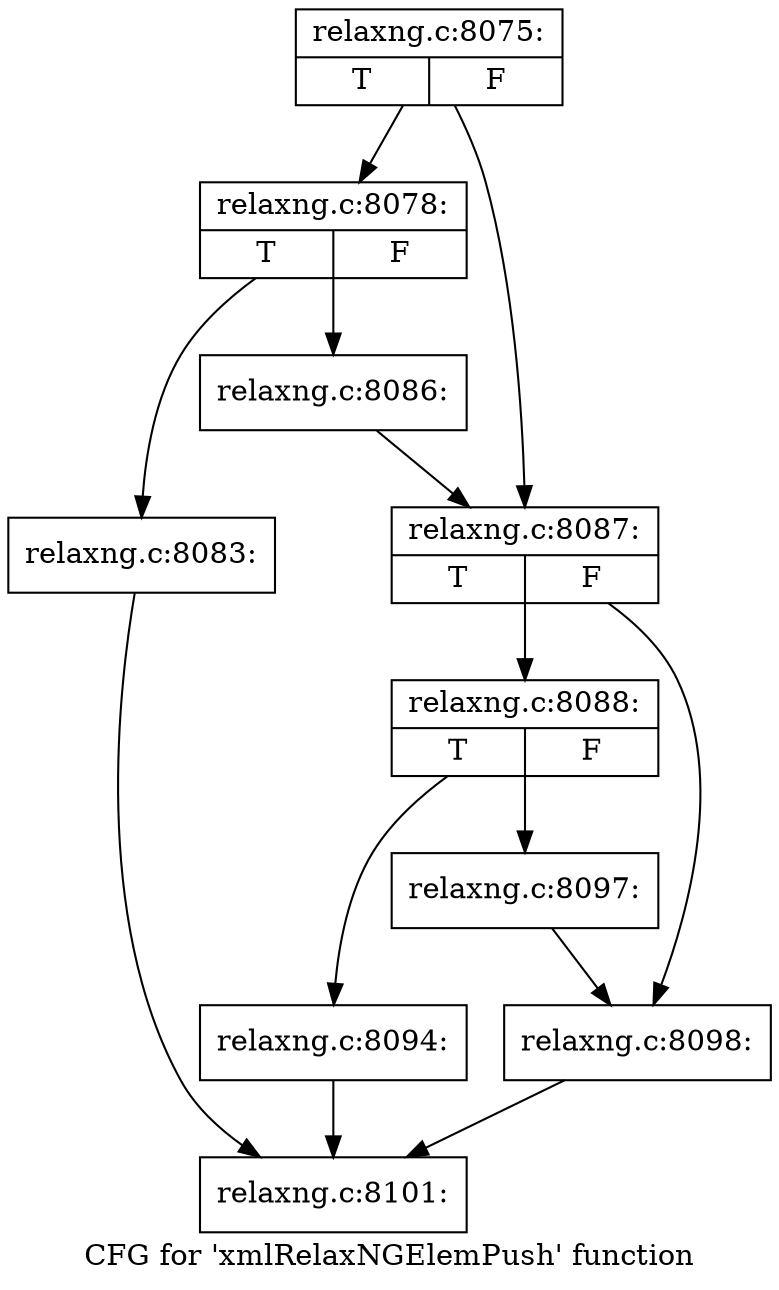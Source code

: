 digraph "CFG for 'xmlRelaxNGElemPush' function" {
	label="CFG for 'xmlRelaxNGElemPush' function";

	Node0x3f65c40 [shape=record,label="{relaxng.c:8075:|{<s0>T|<s1>F}}"];
	Node0x3f65c40 -> Node0x3f66740;
	Node0x3f65c40 -> Node0x3f66790;
	Node0x3f66740 [shape=record,label="{relaxng.c:8078:|{<s0>T|<s1>F}}"];
	Node0x3f66740 -> Node0x3f67b30;
	Node0x3f66740 -> Node0x3f67b80;
	Node0x3f67b30 [shape=record,label="{relaxng.c:8083:}"];
	Node0x3f67b30 -> Node0x3f666f0;
	Node0x3f67b80 [shape=record,label="{relaxng.c:8086:}"];
	Node0x3f67b80 -> Node0x3f66790;
	Node0x3f66790 [shape=record,label="{relaxng.c:8087:|{<s0>T|<s1>F}}"];
	Node0x3f66790 -> Node0x3f684c0;
	Node0x3f66790 -> Node0x3f68510;
	Node0x3f684c0 [shape=record,label="{relaxng.c:8088:|{<s0>T|<s1>F}}"];
	Node0x3f684c0 -> Node0x3f69740;
	Node0x3f684c0 -> Node0x3f69790;
	Node0x3f69740 [shape=record,label="{relaxng.c:8094:}"];
	Node0x3f69740 -> Node0x3f666f0;
	Node0x3f69790 [shape=record,label="{relaxng.c:8097:}"];
	Node0x3f69790 -> Node0x3f68510;
	Node0x3f68510 [shape=record,label="{relaxng.c:8098:}"];
	Node0x3f68510 -> Node0x3f666f0;
	Node0x3f666f0 [shape=record,label="{relaxng.c:8101:}"];
}
